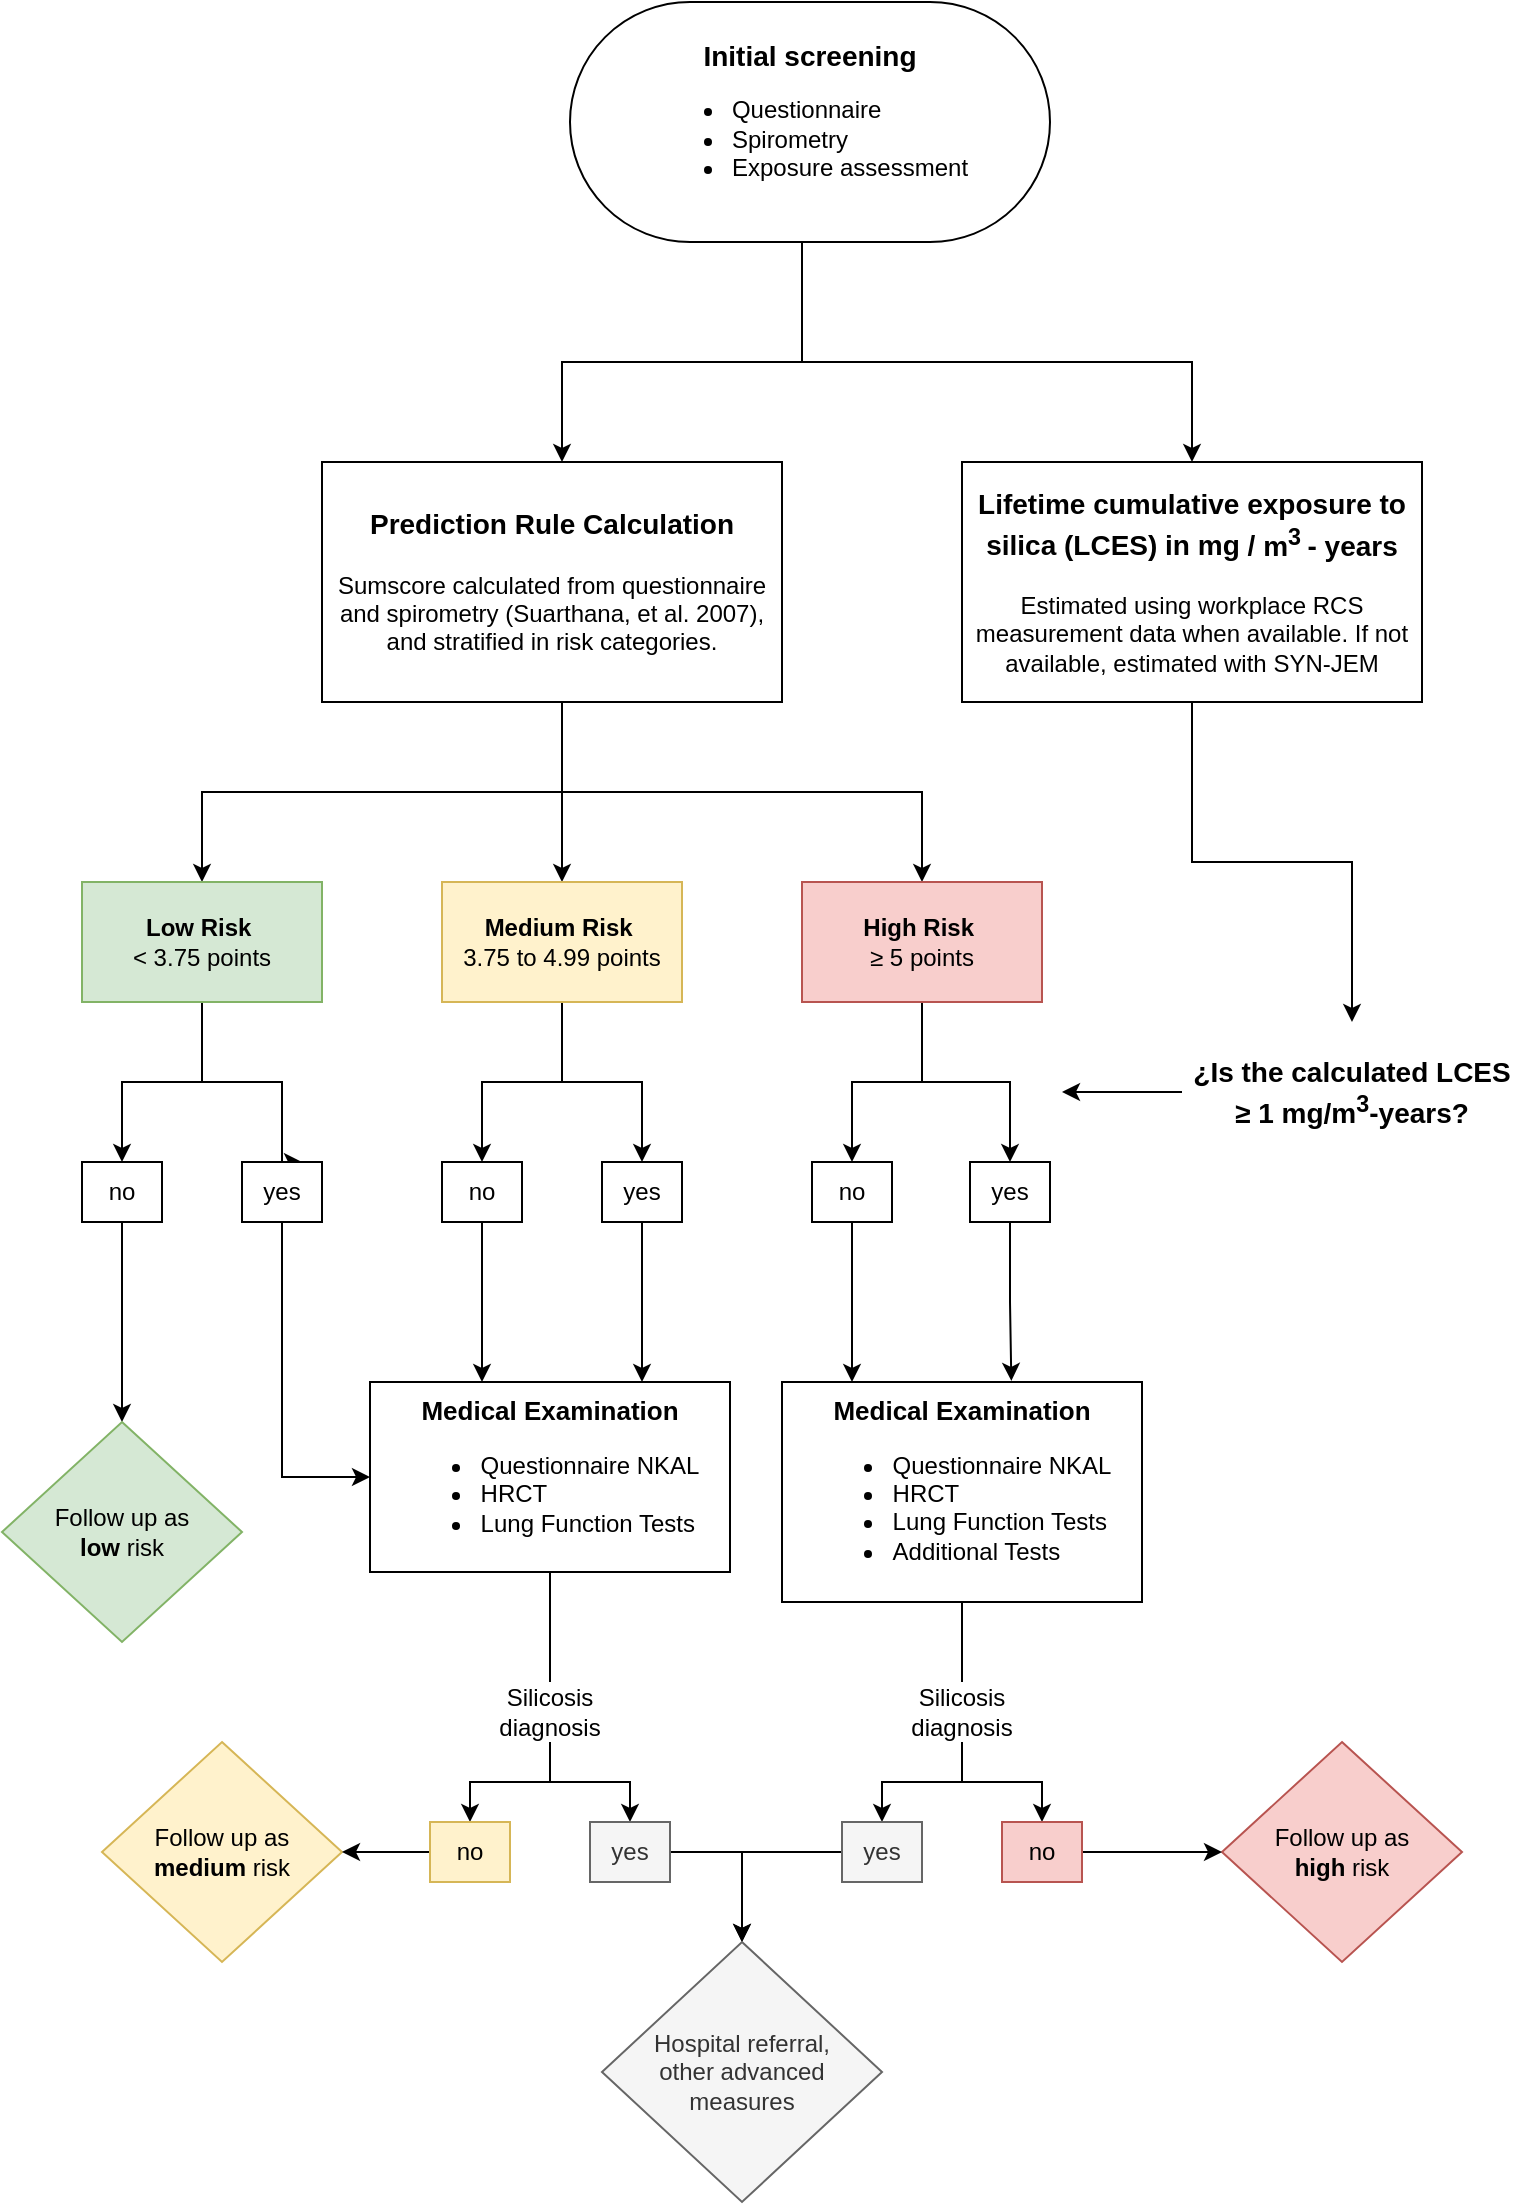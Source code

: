 <mxfile version="26.1.0">
  <diagram name="Página-1" id="HpWcHUaLGH6JBQ9Dskd4">
    <mxGraphModel dx="1434" dy="738" grid="1" gridSize="10" guides="1" tooltips="1" connect="1" arrows="1" fold="1" page="1" pageScale="1" pageWidth="827" pageHeight="1169" math="0" shadow="0">
      <root>
        <mxCell id="0" />
        <mxCell id="1" parent="0" />
        <mxCell id="oCsiiwlPeAxhJD7hbElx-18" style="edgeStyle=orthogonalEdgeStyle;rounded=0;orthogonalLoop=1;jettySize=auto;html=1;" parent="1" source="KvbFbesADTHzU55oHPG4-1" target="oCsiiwlPeAxhJD7hbElx-1" edge="1">
          <mxGeometry relative="1" as="geometry">
            <Array as="points">
              <mxPoint x="450" y="230" />
              <mxPoint x="330" y="230" />
            </Array>
          </mxGeometry>
        </mxCell>
        <mxCell id="oCsiiwlPeAxhJD7hbElx-19" style="edgeStyle=orthogonalEdgeStyle;rounded=0;orthogonalLoop=1;jettySize=auto;html=1;" parent="1" source="KvbFbesADTHzU55oHPG4-1" target="oCsiiwlPeAxhJD7hbElx-2" edge="1">
          <mxGeometry relative="1" as="geometry">
            <Array as="points">
              <mxPoint x="450" y="230" />
              <mxPoint x="645" y="230" />
            </Array>
          </mxGeometry>
        </mxCell>
        <mxCell id="KvbFbesADTHzU55oHPG4-1" value="&lt;font style=&quot;font-size: 14px;&quot;&gt;&lt;b&gt;Initial screening&lt;/b&gt;&lt;/font&gt;&lt;div&gt;&lt;ul&gt;&lt;li style=&quot;text-align: left;&quot;&gt;Questionnaire&lt;/li&gt;&lt;li style=&quot;text-align: left;&quot;&gt;Spirometry&lt;/li&gt;&lt;li style=&quot;text-align: left;&quot;&gt;Exposure assessment&lt;/li&gt;&lt;/ul&gt;&lt;/div&gt;" style="rounded=1;whiteSpace=wrap;html=1;arcSize=50;" parent="1" vertex="1">
          <mxGeometry x="334" y="50" width="240" height="120" as="geometry" />
        </mxCell>
        <mxCell id="oCsiiwlPeAxhJD7hbElx-14" value="" style="edgeStyle=orthogonalEdgeStyle;rounded=0;orthogonalLoop=1;jettySize=auto;html=1;" parent="1" source="oCsiiwlPeAxhJD7hbElx-1" target="oCsiiwlPeAxhJD7hbElx-10" edge="1">
          <mxGeometry relative="1" as="geometry">
            <Array as="points">
              <mxPoint x="330" y="420" />
              <mxPoint x="330" y="420" />
            </Array>
          </mxGeometry>
        </mxCell>
        <mxCell id="oCsiiwlPeAxhJD7hbElx-15" style="edgeStyle=orthogonalEdgeStyle;rounded=0;orthogonalLoop=1;jettySize=auto;html=1;entryX=0.5;entryY=0;entryDx=0;entryDy=0;" parent="1" source="oCsiiwlPeAxhJD7hbElx-1" target="oCsiiwlPeAxhJD7hbElx-9" edge="1">
          <mxGeometry relative="1" as="geometry">
            <Array as="points">
              <mxPoint x="330" y="445" />
              <mxPoint x="150" y="445" />
            </Array>
          </mxGeometry>
        </mxCell>
        <mxCell id="oCsiiwlPeAxhJD7hbElx-16" style="edgeStyle=orthogonalEdgeStyle;rounded=0;orthogonalLoop=1;jettySize=auto;html=1;exitX=0.5;exitY=1;exitDx=0;exitDy=0;" parent="1" source="oCsiiwlPeAxhJD7hbElx-1" target="oCsiiwlPeAxhJD7hbElx-11" edge="1">
          <mxGeometry relative="1" as="geometry">
            <Array as="points">
              <mxPoint x="330" y="400" />
              <mxPoint x="330" y="445" />
              <mxPoint x="510" y="445" />
            </Array>
          </mxGeometry>
        </mxCell>
        <mxCell id="oCsiiwlPeAxhJD7hbElx-1" value="&lt;font style=&quot;font-size: 14px;&quot;&gt;&lt;b&gt;Prediction Rule Calculation&lt;/b&gt;&lt;/font&gt;&lt;div&gt;&lt;span style=&quot;text-align: left; background-color: transparent; color: light-dark(rgb(0, 0, 0), rgb(255, 255, 255));&quot;&gt;&lt;br&gt;&lt;/span&gt;&lt;/div&gt;&lt;div&gt;&lt;span style=&quot;text-align: left; background-color: transparent; color: light-dark(rgb(0, 0, 0), rgb(255, 255, 255));&quot;&gt;Sumscore calculated from questionnaire and spirometry (Suarthana, et al. 2007), and stratified in risk categories.&lt;/span&gt;&lt;/div&gt;" style="rounded=1;whiteSpace=wrap;html=1;arcSize=0;" parent="1" vertex="1">
          <mxGeometry x="210" y="280" width="230" height="120" as="geometry" />
        </mxCell>
        <mxCell id="oCsiiwlPeAxhJD7hbElx-30" style="edgeStyle=orthogonalEdgeStyle;rounded=0;orthogonalLoop=1;jettySize=auto;html=1;entryX=0.5;entryY=0;entryDx=0;entryDy=0;" parent="1" source="oCsiiwlPeAxhJD7hbElx-2" target="oCsiiwlPeAxhJD7hbElx-22" edge="1">
          <mxGeometry relative="1" as="geometry" />
        </mxCell>
        <mxCell id="oCsiiwlPeAxhJD7hbElx-2" value="&lt;div&gt;&lt;span style=&quot;text-align: left; background-color: transparent; color: light-dark(rgb(0, 0, 0), rgb(255, 255, 255)); font-size: 14px;&quot;&gt;&lt;b&gt;Lifetime cumulative exposure to silica (LCES) in&amp;nbsp;&lt;/b&gt;&lt;/span&gt;&lt;span style=&quot;background-color: transparent; color: light-dark(rgb(0, 0, 0), rgb(255, 255, 255)); text-align: left; font-size: 14px;&quot;&gt;&lt;b&gt;mg /&amp;nbsp;&lt;/b&gt;&lt;/span&gt;&lt;b style=&quot;background-color: transparent; color: light-dark(rgb(0, 0, 0), rgb(255, 255, 255)); font-size: 14px; text-align: left;&quot;&gt;m&lt;sup&gt;3&amp;nbsp;&lt;/sup&gt;- years&lt;/b&gt;&lt;/div&gt;&lt;div&gt;&lt;span style=&quot;text-align: left;&quot;&gt;&lt;br&gt;&lt;/span&gt;&lt;/div&gt;&lt;div&gt;&lt;span style=&quot;text-align: left;&quot;&gt;Estimated using workplace RCS measurement data when available. If not available, estimated with SYN-JEM&lt;/span&gt;&lt;/div&gt;" style="rounded=1;whiteSpace=wrap;html=1;arcSize=0;" parent="1" vertex="1">
          <mxGeometry x="530" y="280" width="230" height="120" as="geometry" />
        </mxCell>
        <mxCell id="oCsiiwlPeAxhJD7hbElx-37" style="edgeStyle=orthogonalEdgeStyle;rounded=0;orthogonalLoop=1;jettySize=auto;html=1;exitX=0.5;exitY=1;exitDx=0;exitDy=0;entryX=0.5;entryY=0;entryDx=0;entryDy=0;" parent="1" source="oCsiiwlPeAxhJD7hbElx-9" target="oCsiiwlPeAxhJD7hbElx-25" edge="1">
          <mxGeometry relative="1" as="geometry" />
        </mxCell>
        <mxCell id="oCsiiwlPeAxhJD7hbElx-38" style="edgeStyle=orthogonalEdgeStyle;rounded=0;orthogonalLoop=1;jettySize=auto;html=1;exitX=0.5;exitY=1;exitDx=0;exitDy=0;entryX=0.75;entryY=0;entryDx=0;entryDy=0;" parent="1" source="oCsiiwlPeAxhJD7hbElx-9" target="oCsiiwlPeAxhJD7hbElx-24" edge="1">
          <mxGeometry relative="1" as="geometry">
            <Array as="points">
              <mxPoint x="150" y="590" />
              <mxPoint x="190" y="590" />
              <mxPoint x="190" y="630" />
            </Array>
          </mxGeometry>
        </mxCell>
        <mxCell id="oCsiiwlPeAxhJD7hbElx-9" value="&lt;b&gt;Low Risk&lt;/b&gt;&amp;nbsp;&lt;div&gt;&amp;lt; 3.75 points&lt;/div&gt;" style="rounded=0;whiteSpace=wrap;html=1;fillColor=#d5e8d4;strokeColor=#82b366;" parent="1" vertex="1">
          <mxGeometry x="90" y="490" width="120" height="60" as="geometry" />
        </mxCell>
        <mxCell id="oCsiiwlPeAxhJD7hbElx-35" style="edgeStyle=orthogonalEdgeStyle;rounded=0;orthogonalLoop=1;jettySize=auto;html=1;exitX=0.5;exitY=1;exitDx=0;exitDy=0;entryX=0.5;entryY=0;entryDx=0;entryDy=0;" parent="1" source="oCsiiwlPeAxhJD7hbElx-10" target="oCsiiwlPeAxhJD7hbElx-27" edge="1">
          <mxGeometry relative="1" as="geometry" />
        </mxCell>
        <mxCell id="oCsiiwlPeAxhJD7hbElx-36" style="edgeStyle=orthogonalEdgeStyle;rounded=0;orthogonalLoop=1;jettySize=auto;html=1;" parent="1" source="oCsiiwlPeAxhJD7hbElx-10" target="oCsiiwlPeAxhJD7hbElx-26" edge="1">
          <mxGeometry relative="1" as="geometry" />
        </mxCell>
        <mxCell id="oCsiiwlPeAxhJD7hbElx-10" value="&lt;b&gt;Medium Risk&lt;/b&gt;&amp;nbsp;&lt;div&gt;3.75 to 4.99 points&lt;/div&gt;" style="rounded=0;whiteSpace=wrap;html=1;fillColor=#fff2cc;strokeColor=#d6b656;" parent="1" vertex="1">
          <mxGeometry x="270" y="490" width="120" height="60" as="geometry" />
        </mxCell>
        <mxCell id="oCsiiwlPeAxhJD7hbElx-39" style="edgeStyle=orthogonalEdgeStyle;rounded=0;orthogonalLoop=1;jettySize=auto;html=1;entryX=0.5;entryY=0;entryDx=0;entryDy=0;" parent="1" source="oCsiiwlPeAxhJD7hbElx-11" target="oCsiiwlPeAxhJD7hbElx-29" edge="1">
          <mxGeometry relative="1" as="geometry" />
        </mxCell>
        <mxCell id="oCsiiwlPeAxhJD7hbElx-40" style="edgeStyle=orthogonalEdgeStyle;rounded=0;orthogonalLoop=1;jettySize=auto;html=1;entryX=0.5;entryY=0;entryDx=0;entryDy=0;" parent="1" source="oCsiiwlPeAxhJD7hbElx-11" target="oCsiiwlPeAxhJD7hbElx-28" edge="1">
          <mxGeometry relative="1" as="geometry" />
        </mxCell>
        <mxCell id="oCsiiwlPeAxhJD7hbElx-11" value="&lt;b&gt;High Risk&lt;/b&gt;&amp;nbsp;&lt;div&gt;≥ 5 points&lt;/div&gt;" style="rounded=0;whiteSpace=wrap;html=1;fillColor=#f8cecc;strokeColor=#b85450;" parent="1" vertex="1">
          <mxGeometry x="450" y="490" width="120" height="60" as="geometry" />
        </mxCell>
        <mxCell id="oCsiiwlPeAxhJD7hbElx-33" style="edgeStyle=orthogonalEdgeStyle;rounded=0;orthogonalLoop=1;jettySize=auto;html=1;" parent="1" source="oCsiiwlPeAxhJD7hbElx-22" edge="1">
          <mxGeometry relative="1" as="geometry">
            <mxPoint x="580" y="595" as="targetPoint" />
          </mxGeometry>
        </mxCell>
        <mxCell id="oCsiiwlPeAxhJD7hbElx-22" value="¿Is the calculated LCES ≥ 1 mg/m&lt;sup&gt;3&lt;/sup&gt;-years?" style="text;html=1;align=center;verticalAlign=middle;whiteSpace=wrap;rounded=0;fontStyle=1;fontSize=14;" parent="1" vertex="1">
          <mxGeometry x="640" y="560" width="170" height="70" as="geometry" />
        </mxCell>
        <mxCell id="oCsiiwlPeAxhJD7hbElx-65" style="edgeStyle=orthogonalEdgeStyle;rounded=0;orthogonalLoop=1;jettySize=auto;html=1;entryX=0;entryY=0.5;entryDx=0;entryDy=0;" parent="1" source="oCsiiwlPeAxhJD7hbElx-24" target="oCsiiwlPeAxhJD7hbElx-48" edge="1">
          <mxGeometry relative="1" as="geometry">
            <Array as="points">
              <mxPoint x="190" y="788" />
            </Array>
          </mxGeometry>
        </mxCell>
        <mxCell id="oCsiiwlPeAxhJD7hbElx-24" value="yes" style="rounded=0;whiteSpace=wrap;html=1;" parent="1" vertex="1">
          <mxGeometry x="170" y="630" width="40" height="30" as="geometry" />
        </mxCell>
        <mxCell id="oCsiiwlPeAxhJD7hbElx-46" style="edgeStyle=orthogonalEdgeStyle;rounded=0;orthogonalLoop=1;jettySize=auto;html=1;" parent="1" source="oCsiiwlPeAxhJD7hbElx-25" target="oCsiiwlPeAxhJD7hbElx-42" edge="1">
          <mxGeometry relative="1" as="geometry" />
        </mxCell>
        <mxCell id="oCsiiwlPeAxhJD7hbElx-25" value="no" style="rounded=0;whiteSpace=wrap;html=1;" parent="1" vertex="1">
          <mxGeometry x="90" y="630" width="40" height="30" as="geometry" />
        </mxCell>
        <mxCell id="oCsiiwlPeAxhJD7hbElx-53" style="edgeStyle=orthogonalEdgeStyle;rounded=0;orthogonalLoop=1;jettySize=auto;html=1;" parent="1" source="oCsiiwlPeAxhJD7hbElx-26" target="oCsiiwlPeAxhJD7hbElx-48" edge="1">
          <mxGeometry relative="1" as="geometry">
            <Array as="points">
              <mxPoint x="370" y="730" />
              <mxPoint x="370" y="730" />
            </Array>
          </mxGeometry>
        </mxCell>
        <mxCell id="oCsiiwlPeAxhJD7hbElx-26" value="yes" style="rounded=0;whiteSpace=wrap;html=1;" parent="1" vertex="1">
          <mxGeometry x="350" y="630" width="40" height="30" as="geometry" />
        </mxCell>
        <mxCell id="oCsiiwlPeAxhJD7hbElx-27" value="no" style="rounded=0;whiteSpace=wrap;html=1;" parent="1" vertex="1">
          <mxGeometry x="270" y="630" width="40" height="30" as="geometry" />
        </mxCell>
        <mxCell id="oCsiiwlPeAxhJD7hbElx-28" value="yes" style="rounded=0;whiteSpace=wrap;html=1;" parent="1" vertex="1">
          <mxGeometry x="534" y="630" width="40" height="30" as="geometry" />
        </mxCell>
        <mxCell id="oCsiiwlPeAxhJD7hbElx-29" value="no" style="rounded=0;whiteSpace=wrap;html=1;" parent="1" vertex="1">
          <mxGeometry x="455" y="630" width="40" height="30" as="geometry" />
        </mxCell>
        <mxCell id="oCsiiwlPeAxhJD7hbElx-42" value="Follow up as &lt;br&gt;&lt;b&gt;low &lt;/b&gt;risk" style="rhombus;whiteSpace=wrap;html=1;fillColor=#d5e8d4;strokeColor=#82b366;" parent="1" vertex="1">
          <mxGeometry x="50" y="760" width="120" height="110" as="geometry" />
        </mxCell>
        <mxCell id="oCsiiwlPeAxhJD7hbElx-43" value="Follow up as &lt;br&gt;&lt;b&gt;medium &lt;/b&gt;risk" style="rhombus;whiteSpace=wrap;html=1;fillColor=#fff2cc;strokeColor=#d6b656;" parent="1" vertex="1">
          <mxGeometry x="100" y="920" width="120" height="110" as="geometry" />
        </mxCell>
        <mxCell id="oCsiiwlPeAxhJD7hbElx-45" value="Follow up as &lt;br&gt;&lt;b&gt;high&lt;/b&gt;&amp;nbsp;&lt;span style=&quot;background-color: transparent; color: light-dark(rgb(0, 0, 0), rgb(255, 255, 255));&quot;&gt;risk&lt;/span&gt;" style="rhombus;whiteSpace=wrap;html=1;fillColor=#f8cecc;strokeColor=#b85450;" parent="1" vertex="1">
          <mxGeometry x="660" y="920" width="120" height="110" as="geometry" />
        </mxCell>
        <mxCell id="oCsiiwlPeAxhJD7hbElx-63" style="edgeStyle=orthogonalEdgeStyle;rounded=0;orthogonalLoop=1;jettySize=auto;html=1;exitX=0.5;exitY=1;exitDx=0;exitDy=0;entryX=0.5;entryY=0;entryDx=0;entryDy=0;endArrow=none;startFill=0;" parent="1" source="oCsiiwlPeAxhJD7hbElx-48" target="oCsiiwlPeAxhJD7hbElx-58" edge="1">
          <mxGeometry relative="1" as="geometry" />
        </mxCell>
        <mxCell id="oCsiiwlPeAxhJD7hbElx-48" value="&lt;font style=&quot;font-size: 13px;&quot;&gt;&lt;b style=&quot;&quot;&gt;Medical Examination&lt;/b&gt;&lt;/font&gt;&lt;div&gt;&lt;ul&gt;&lt;li style=&quot;text-align: left;&quot;&gt;Questionnaire NKAL&lt;/li&gt;&lt;li style=&quot;text-align: left;&quot;&gt;HRCT&lt;/li&gt;&lt;li style=&quot;text-align: left;&quot;&gt;Lung Function Tests&lt;/li&gt;&lt;/ul&gt;&lt;/div&gt;" style="rounded=1;whiteSpace=wrap;html=1;arcSize=0;" parent="1" vertex="1">
          <mxGeometry x="234" y="740" width="180" height="95" as="geometry" />
        </mxCell>
        <mxCell id="oCsiiwlPeAxhJD7hbElx-67" style="edgeStyle=orthogonalEdgeStyle;rounded=0;orthogonalLoop=1;jettySize=auto;html=1;entryX=0.5;entryY=0;entryDx=0;entryDy=0;endArrow=none;startFill=0;" parent="1" source="oCsiiwlPeAxhJD7hbElx-50" target="oCsiiwlPeAxhJD7hbElx-64" edge="1">
          <mxGeometry relative="1" as="geometry" />
        </mxCell>
        <mxCell id="oCsiiwlPeAxhJD7hbElx-50" value="&lt;font style=&quot;font-size: 13px;&quot;&gt;&lt;b style=&quot;&quot;&gt;Medical Examination&lt;/b&gt;&lt;/font&gt;&lt;div&gt;&lt;ul&gt;&lt;li style=&quot;text-align: left;&quot;&gt;Questionnaire NKAL&lt;/li&gt;&lt;li style=&quot;text-align: left;&quot;&gt;HRCT&lt;/li&gt;&lt;li style=&quot;text-align: left;&quot;&gt;Lung Function Tests&lt;/li&gt;&lt;li style=&quot;text-align: left;&quot;&gt;Additional Tests&lt;/li&gt;&lt;/ul&gt;&lt;/div&gt;" style="rounded=1;whiteSpace=wrap;html=1;arcSize=0;" parent="1" vertex="1">
          <mxGeometry x="440" y="740" width="180" height="110" as="geometry" />
        </mxCell>
        <mxCell id="oCsiiwlPeAxhJD7hbElx-71" style="edgeStyle=orthogonalEdgeStyle;rounded=0;orthogonalLoop=1;jettySize=auto;html=1;" parent="1" source="oCsiiwlPeAxhJD7hbElx-58" target="oCsiiwlPeAxhJD7hbElx-69" edge="1">
          <mxGeometry relative="1" as="geometry">
            <Array as="points">
              <mxPoint x="324" y="940" />
              <mxPoint x="284" y="940" />
            </Array>
          </mxGeometry>
        </mxCell>
        <mxCell id="oCsiiwlPeAxhJD7hbElx-74" style="edgeStyle=orthogonalEdgeStyle;rounded=0;orthogonalLoop=1;jettySize=auto;html=1;entryX=0.5;entryY=0;entryDx=0;entryDy=0;" parent="1" source="oCsiiwlPeAxhJD7hbElx-58" target="oCsiiwlPeAxhJD7hbElx-68" edge="1">
          <mxGeometry relative="1" as="geometry">
            <Array as="points">
              <mxPoint x="324" y="940" />
              <mxPoint x="364" y="940" />
            </Array>
          </mxGeometry>
        </mxCell>
        <mxCell id="oCsiiwlPeAxhJD7hbElx-58" value="Silicosis diagnosis" style="text;html=1;align=center;verticalAlign=middle;whiteSpace=wrap;rounded=0;" parent="1" vertex="1">
          <mxGeometry x="294" y="890" width="60" height="30" as="geometry" />
        </mxCell>
        <mxCell id="oCsiiwlPeAxhJD7hbElx-61" style="edgeStyle=orthogonalEdgeStyle;rounded=0;orthogonalLoop=1;jettySize=auto;html=1;exitX=0.5;exitY=1;exitDx=0;exitDy=0;" parent="1" source="oCsiiwlPeAxhJD7hbElx-29" edge="1">
          <mxGeometry relative="1" as="geometry">
            <mxPoint x="475" y="740" as="targetPoint" />
          </mxGeometry>
        </mxCell>
        <mxCell id="oCsiiwlPeAxhJD7hbElx-62" style="edgeStyle=orthogonalEdgeStyle;rounded=0;orthogonalLoop=1;jettySize=auto;html=1;entryX=0.637;entryY=-0.005;entryDx=0;entryDy=0;entryPerimeter=0;" parent="1" source="oCsiiwlPeAxhJD7hbElx-28" target="oCsiiwlPeAxhJD7hbElx-50" edge="1">
          <mxGeometry relative="1" as="geometry" />
        </mxCell>
        <mxCell id="oCsiiwlPeAxhJD7hbElx-78" style="edgeStyle=orthogonalEdgeStyle;rounded=0;orthogonalLoop=1;jettySize=auto;html=1;entryX=0.5;entryY=0;entryDx=0;entryDy=0;" parent="1" source="oCsiiwlPeAxhJD7hbElx-64" target="oCsiiwlPeAxhJD7hbElx-75" edge="1">
          <mxGeometry relative="1" as="geometry">
            <Array as="points">
              <mxPoint x="530" y="940" />
              <mxPoint x="570" y="940" />
            </Array>
          </mxGeometry>
        </mxCell>
        <mxCell id="oCsiiwlPeAxhJD7hbElx-79" style="edgeStyle=orthogonalEdgeStyle;rounded=0;orthogonalLoop=1;jettySize=auto;html=1;exitX=0.5;exitY=1;exitDx=0;exitDy=0;entryX=0.5;entryY=0;entryDx=0;entryDy=0;" parent="1" source="oCsiiwlPeAxhJD7hbElx-64" target="oCsiiwlPeAxhJD7hbElx-76" edge="1">
          <mxGeometry relative="1" as="geometry">
            <Array as="points">
              <mxPoint x="530" y="940" />
              <mxPoint x="490" y="940" />
            </Array>
          </mxGeometry>
        </mxCell>
        <mxCell id="oCsiiwlPeAxhJD7hbElx-64" value="Silicosis diagnosis" style="text;html=1;align=center;verticalAlign=middle;whiteSpace=wrap;rounded=0;" parent="1" vertex="1">
          <mxGeometry x="500" y="890" width="60" height="30" as="geometry" />
        </mxCell>
        <mxCell id="oCsiiwlPeAxhJD7hbElx-66" style="edgeStyle=orthogonalEdgeStyle;rounded=0;orthogonalLoop=1;jettySize=auto;html=1;" parent="1" source="oCsiiwlPeAxhJD7hbElx-27" edge="1">
          <mxGeometry relative="1" as="geometry">
            <mxPoint x="290" y="740" as="targetPoint" />
          </mxGeometry>
        </mxCell>
        <mxCell id="oCsiiwlPeAxhJD7hbElx-81" style="edgeStyle=orthogonalEdgeStyle;rounded=0;orthogonalLoop=1;jettySize=auto;html=1;entryX=0.5;entryY=0;entryDx=0;entryDy=0;" parent="1" source="oCsiiwlPeAxhJD7hbElx-68" target="oCsiiwlPeAxhJD7hbElx-80" edge="1">
          <mxGeometry relative="1" as="geometry">
            <Array as="points">
              <mxPoint x="420" y="975" />
            </Array>
          </mxGeometry>
        </mxCell>
        <mxCell id="oCsiiwlPeAxhJD7hbElx-68" value="yes" style="rounded=0;whiteSpace=wrap;html=1;fillColor=#f5f5f5;strokeColor=#666666;fontColor=#333333;" parent="1" vertex="1">
          <mxGeometry x="344" y="960" width="40" height="30" as="geometry" />
        </mxCell>
        <mxCell id="oCsiiwlPeAxhJD7hbElx-70" style="edgeStyle=orthogonalEdgeStyle;rounded=0;orthogonalLoop=1;jettySize=auto;html=1;exitX=0;exitY=0.5;exitDx=0;exitDy=0;entryX=1;entryY=0.5;entryDx=0;entryDy=0;" parent="1" source="oCsiiwlPeAxhJD7hbElx-69" target="oCsiiwlPeAxhJD7hbElx-43" edge="1">
          <mxGeometry relative="1" as="geometry" />
        </mxCell>
        <mxCell id="oCsiiwlPeAxhJD7hbElx-69" value="no" style="rounded=0;whiteSpace=wrap;html=1;fillColor=#fff2cc;strokeColor=#d6b656;" parent="1" vertex="1">
          <mxGeometry x="264" y="960" width="40" height="30" as="geometry" />
        </mxCell>
        <mxCell id="oCsiiwlPeAxhJD7hbElx-77" style="edgeStyle=orthogonalEdgeStyle;rounded=0;orthogonalLoop=1;jettySize=auto;html=1;entryX=0;entryY=0.5;entryDx=0;entryDy=0;" parent="1" source="oCsiiwlPeAxhJD7hbElx-75" target="oCsiiwlPeAxhJD7hbElx-45" edge="1">
          <mxGeometry relative="1" as="geometry" />
        </mxCell>
        <mxCell id="oCsiiwlPeAxhJD7hbElx-75" value="no" style="rounded=0;whiteSpace=wrap;html=1;fillColor=#f8cecc;strokeColor=#b85450;" parent="1" vertex="1">
          <mxGeometry x="550" y="960" width="40" height="30" as="geometry" />
        </mxCell>
        <mxCell id="oCsiiwlPeAxhJD7hbElx-82" style="edgeStyle=orthogonalEdgeStyle;rounded=0;orthogonalLoop=1;jettySize=auto;html=1;entryX=0.5;entryY=0;entryDx=0;entryDy=0;" parent="1" source="oCsiiwlPeAxhJD7hbElx-76" target="oCsiiwlPeAxhJD7hbElx-80" edge="1">
          <mxGeometry relative="1" as="geometry">
            <Array as="points">
              <mxPoint x="420" y="975" />
            </Array>
          </mxGeometry>
        </mxCell>
        <mxCell id="oCsiiwlPeAxhJD7hbElx-76" value="yes" style="rounded=0;whiteSpace=wrap;html=1;fillColor=#f5f5f5;strokeColor=#666666;fontColor=#333333;" parent="1" vertex="1">
          <mxGeometry x="470" y="960" width="40" height="30" as="geometry" />
        </mxCell>
        <mxCell id="oCsiiwlPeAxhJD7hbElx-80" value="Hospital referral, &lt;br&gt;other advanced measures" style="rhombus;whiteSpace=wrap;html=1;fillColor=#f5f5f5;fontColor=#333333;strokeColor=#666666;" parent="1" vertex="1">
          <mxGeometry x="350" y="1020" width="140" height="130" as="geometry" />
        </mxCell>
      </root>
    </mxGraphModel>
  </diagram>
</mxfile>
